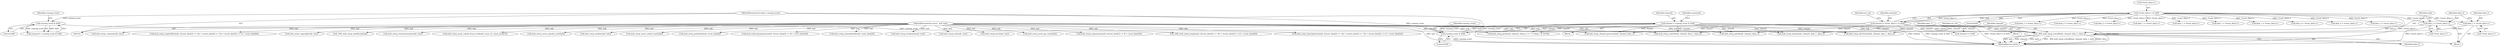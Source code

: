 digraph "0_wildmidi_660b513d99bced8783a4a5984ac2f742c74ebbdd_4@pointer" {
"1000219" [label="(Call,_WM_midi_setup_noteoff(mdi, channel, data_1, data_2))"];
"1000142" [label="(MethodParameterIn,struct _mdi *mdi)"];
"1000199" [label="(Call,channel = running_event & 0x0f)"];
"1000201" [label="(Call,running_event & 0x0f)"];
"1000196" [label="(Call,running_event & 0xf0)"];
"1000144" [label="(MethodParameterIn,uint8_t running_event)"];
"1000183" [label="(Call,channel = *event_data++ & 0x0f)"];
"1000185" [label="(Call,*event_data++ & 0x0f)"];
"1000209" [label="(Call,data_1 = *event_data++)"];
"1000214" [label="(Call,data_2 = *event_data++)"];
"1000203" [label="(Literal,0x0f)"];
"1000183" [label="(Call,channel = *event_data++ & 0x0f)"];
"1001212" [label="(Call,midi_setup_keysignature(mdi, ((event_data[2] << 8) + event_data[3])))"];
"1000246" [label="(Call,midi_setup_noteon(mdi, channel, data_1, data_2))"];
"1000193" [label="(Block,)"];
"1000186" [label="(Call,*event_data++)"];
"1000142" [label="(MethodParameterIn,struct _mdi *mdi)"];
"1000197" [label="(Identifier,running_event)"];
"1001018" [label="(Call,midi_setup_channelprefix(mdi, event_data[2]))"];
"1000176" [label="(Block,)"];
"1000296" [label="(Call,data_1 = *event_data++)"];
"1000327" [label="(Call,data_2 = *event_data++)"];
"1000332" [label="(Call,midi_setup_pitch(mdi, channel, ((data_2 << 7) | (data_1 & 0x7f))))"];
"1000205" [label="(Identifier,command)"];
"1000348" [label="(Call,channel == 0x0f)"];
"1000706" [label="(Call,midi_setup_trackname(mdi, text))"];
"1000191" [label="(Identifier,ret_cnt)"];
"1000281" [label="(Call,data_2 = *event_data++)"];
"1000223" [label="(Identifier,data_2)"];
"1000206" [label="(Block,)"];
"1000450" [label="(Call,midi_setup_text(mdi, text))"];
"1000852" [label="(Call,midi_setup_lyric(mdi, text))"];
"1000219" [label="(Call,_WM_midi_setup_noteoff(mdi, channel, data_1, data_2))"];
"1000210" [label="(Identifier,data_1)"];
"1000216" [label="(Call,*event_data++)"];
"1001501" [label="(Call,midi_setup_sysex_gm_reset(mdi))"];
"1000369" [label="(Call,midi_setup_sequenceno(mdi, ((event_data[2] << 8) + event_data[3])))"];
"1000202" [label="(Identifier,running_event)"];
"1001081" [label="(Call,_WM_midi_setup_tempo(mdi, ((event_data[2] << 16) + (event_data[3] << 8) + event_data[4])))"];
"1000314" [label="(Call,midi_setup_channel_pressure(mdi, channel, data_1))"];
"1001172" [label="(Call,midi_setup_timesignature(mdi, ((event_data[2] << 24) + (event_data[3] << 16) + (event_data[4] << 8) + event_data[5])))"];
"1000225" [label="(Identifier,ret_cnt)"];
"1000998" [label="(Call,midi_setup_cuepoint(mdi, text))"];
"1001115" [label="(Call,midi_setup_smpteoffset(mdi, ((event_data[3] << 24) + (event_data[4] << 16) + (event_data[5] << 8) + event_data[6])))"];
"1000194" [label="(Call,command = running_event & 0xf0)"];
"1000185" [label="(Call,*event_data++ & 0x0f)"];
"1000215" [label="(Identifier,data_2)"];
"1000322" [label="(Call,data_1 = *event_data++)"];
"1000222" [label="(Identifier,data_1)"];
"1000301" [label="(Call,midi_setup_patch(mdi, channel, data_1))"];
"1000633" [label="(Call,midi_setup_copyright(mdi, text))"];
"1000198" [label="(Literal,0xf0)"];
"1000189" [label="(Literal,0x0f)"];
"1000184" [label="(Identifier,channel)"];
"1000201" [label="(Call,running_event & 0x0f)"];
"1000221" [label="(Identifier,channel)"];
"1001062" [label="(Call,_WM_midi_setup_endoftrack(mdi))"];
"1000200" [label="(Identifier,channel)"];
"1000144" [label="(MethodParameterIn,uint8_t running_event)"];
"1000256" [label="(Call,data_1 = *event_data++)"];
"1000241" [label="(Call,data_2 = *event_data++)"];
"1000779" [label="(Call,midi_setup_instrumentname(mdi, text))"];
"1000199" [label="(Call,channel = running_event & 0x0f)"];
"1001457" [label="(Call,midi_setup_sysex_roland_drum_track(mdi, sysex_ch, sysex_store[7]))"];
"1001512" [label="(Call,midi_setup_sysex_yamaha_reset(mdi))"];
"1000925" [label="(Call,midi_setup_marker(mdi, text))"];
"1001483" [label="(Call,midi_setup_sysex_roland_reset(mdi))"];
"1000220" [label="(Identifier,mdi)"];
"1000261" [label="(Call,data_2 = *event_data++)"];
"1000211" [label="(Call,*event_data++)"];
"1000209" [label="(Call,data_1 = *event_data++)"];
"1000196" [label="(Call,running_event & 0xf0)"];
"1000266" [label="(Call,midi_setup_aftertouch(mdi, channel, data_1, data_2))"];
"1000276" [label="(Call,data_1 = *event_data++)"];
"1000214" [label="(Call,data_2 = *event_data++)"];
"1000309" [label="(Call,data_1 = *event_data++)"];
"1001550" [label="(MethodReturn,uint32_t)"];
"1000236" [label="(Call,data_1 = *event_data++)"];
"1001040" [label="(Call,midi_setup_portprefix(mdi, event_data[2]))"];
"1000286" [label="(Call,midi_setup_control(mdi, channel, data_1, data_2))"];
"1000219" -> "1000206"  [label="AST: "];
"1000219" -> "1000223"  [label="CFG: "];
"1000220" -> "1000219"  [label="AST: "];
"1000221" -> "1000219"  [label="AST: "];
"1000222" -> "1000219"  [label="AST: "];
"1000223" -> "1000219"  [label="AST: "];
"1000225" -> "1000219"  [label="CFG: "];
"1000219" -> "1001550"  [label="DDG: channel"];
"1000219" -> "1001550"  [label="DDG: data_2"];
"1000219" -> "1001550"  [label="DDG: _WM_midi_setup_noteoff(mdi, channel, data_1, data_2)"];
"1000219" -> "1001550"  [label="DDG: data_1"];
"1000219" -> "1001550"  [label="DDG: mdi"];
"1000142" -> "1000219"  [label="DDG: mdi"];
"1000199" -> "1000219"  [label="DDG: channel"];
"1000183" -> "1000219"  [label="DDG: channel"];
"1000209" -> "1000219"  [label="DDG: data_1"];
"1000214" -> "1000219"  [label="DDG: data_2"];
"1000142" -> "1000141"  [label="AST: "];
"1000142" -> "1001550"  [label="DDG: mdi"];
"1000142" -> "1000246"  [label="DDG: mdi"];
"1000142" -> "1000266"  [label="DDG: mdi"];
"1000142" -> "1000286"  [label="DDG: mdi"];
"1000142" -> "1000301"  [label="DDG: mdi"];
"1000142" -> "1000314"  [label="DDG: mdi"];
"1000142" -> "1000332"  [label="DDG: mdi"];
"1000142" -> "1000369"  [label="DDG: mdi"];
"1000142" -> "1000450"  [label="DDG: mdi"];
"1000142" -> "1000633"  [label="DDG: mdi"];
"1000142" -> "1000706"  [label="DDG: mdi"];
"1000142" -> "1000779"  [label="DDG: mdi"];
"1000142" -> "1000852"  [label="DDG: mdi"];
"1000142" -> "1000925"  [label="DDG: mdi"];
"1000142" -> "1000998"  [label="DDG: mdi"];
"1000142" -> "1001018"  [label="DDG: mdi"];
"1000142" -> "1001040"  [label="DDG: mdi"];
"1000142" -> "1001062"  [label="DDG: mdi"];
"1000142" -> "1001081"  [label="DDG: mdi"];
"1000142" -> "1001115"  [label="DDG: mdi"];
"1000142" -> "1001172"  [label="DDG: mdi"];
"1000142" -> "1001212"  [label="DDG: mdi"];
"1000142" -> "1001457"  [label="DDG: mdi"];
"1000142" -> "1001483"  [label="DDG: mdi"];
"1000142" -> "1001501"  [label="DDG: mdi"];
"1000142" -> "1001512"  [label="DDG: mdi"];
"1000199" -> "1000193"  [label="AST: "];
"1000199" -> "1000201"  [label="CFG: "];
"1000200" -> "1000199"  [label="AST: "];
"1000201" -> "1000199"  [label="AST: "];
"1000205" -> "1000199"  [label="CFG: "];
"1000199" -> "1001550"  [label="DDG: running_event & 0x0f"];
"1000199" -> "1001550"  [label="DDG: channel"];
"1000201" -> "1000199"  [label="DDG: running_event"];
"1000201" -> "1000199"  [label="DDG: 0x0f"];
"1000199" -> "1000246"  [label="DDG: channel"];
"1000199" -> "1000266"  [label="DDG: channel"];
"1000199" -> "1000286"  [label="DDG: channel"];
"1000199" -> "1000301"  [label="DDG: channel"];
"1000199" -> "1000314"  [label="DDG: channel"];
"1000199" -> "1000332"  [label="DDG: channel"];
"1000199" -> "1000348"  [label="DDG: channel"];
"1000201" -> "1000203"  [label="CFG: "];
"1000202" -> "1000201"  [label="AST: "];
"1000203" -> "1000201"  [label="AST: "];
"1000201" -> "1001550"  [label="DDG: running_event"];
"1000196" -> "1000201"  [label="DDG: running_event"];
"1000144" -> "1000201"  [label="DDG: running_event"];
"1000196" -> "1000194"  [label="AST: "];
"1000196" -> "1000198"  [label="CFG: "];
"1000197" -> "1000196"  [label="AST: "];
"1000198" -> "1000196"  [label="AST: "];
"1000194" -> "1000196"  [label="CFG: "];
"1000196" -> "1000194"  [label="DDG: running_event"];
"1000196" -> "1000194"  [label="DDG: 0xf0"];
"1000144" -> "1000196"  [label="DDG: running_event"];
"1000144" -> "1000141"  [label="AST: "];
"1000144" -> "1001550"  [label="DDG: running_event"];
"1000183" -> "1000176"  [label="AST: "];
"1000183" -> "1000185"  [label="CFG: "];
"1000184" -> "1000183"  [label="AST: "];
"1000185" -> "1000183"  [label="AST: "];
"1000191" -> "1000183"  [label="CFG: "];
"1000183" -> "1001550"  [label="DDG: *event_data++ & 0x0f"];
"1000183" -> "1001550"  [label="DDG: channel"];
"1000185" -> "1000183"  [label="DDG: *event_data++"];
"1000185" -> "1000183"  [label="DDG: 0x0f"];
"1000183" -> "1000246"  [label="DDG: channel"];
"1000183" -> "1000266"  [label="DDG: channel"];
"1000183" -> "1000286"  [label="DDG: channel"];
"1000183" -> "1000301"  [label="DDG: channel"];
"1000183" -> "1000314"  [label="DDG: channel"];
"1000183" -> "1000332"  [label="DDG: channel"];
"1000183" -> "1000348"  [label="DDG: channel"];
"1000185" -> "1000189"  [label="CFG: "];
"1000186" -> "1000185"  [label="AST: "];
"1000189" -> "1000185"  [label="AST: "];
"1000185" -> "1001550"  [label="DDG: *event_data++"];
"1000185" -> "1000209"  [label="DDG: *event_data++"];
"1000185" -> "1000214"  [label="DDG: *event_data++"];
"1000185" -> "1000236"  [label="DDG: *event_data++"];
"1000185" -> "1000241"  [label="DDG: *event_data++"];
"1000185" -> "1000256"  [label="DDG: *event_data++"];
"1000185" -> "1000261"  [label="DDG: *event_data++"];
"1000185" -> "1000276"  [label="DDG: *event_data++"];
"1000185" -> "1000281"  [label="DDG: *event_data++"];
"1000185" -> "1000296"  [label="DDG: *event_data++"];
"1000185" -> "1000309"  [label="DDG: *event_data++"];
"1000185" -> "1000322"  [label="DDG: *event_data++"];
"1000185" -> "1000327"  [label="DDG: *event_data++"];
"1000209" -> "1000206"  [label="AST: "];
"1000209" -> "1000211"  [label="CFG: "];
"1000210" -> "1000209"  [label="AST: "];
"1000211" -> "1000209"  [label="AST: "];
"1000215" -> "1000209"  [label="CFG: "];
"1000214" -> "1000206"  [label="AST: "];
"1000214" -> "1000216"  [label="CFG: "];
"1000215" -> "1000214"  [label="AST: "];
"1000216" -> "1000214"  [label="AST: "];
"1000220" -> "1000214"  [label="CFG: "];
"1000214" -> "1001550"  [label="DDG: *event_data++"];
}
